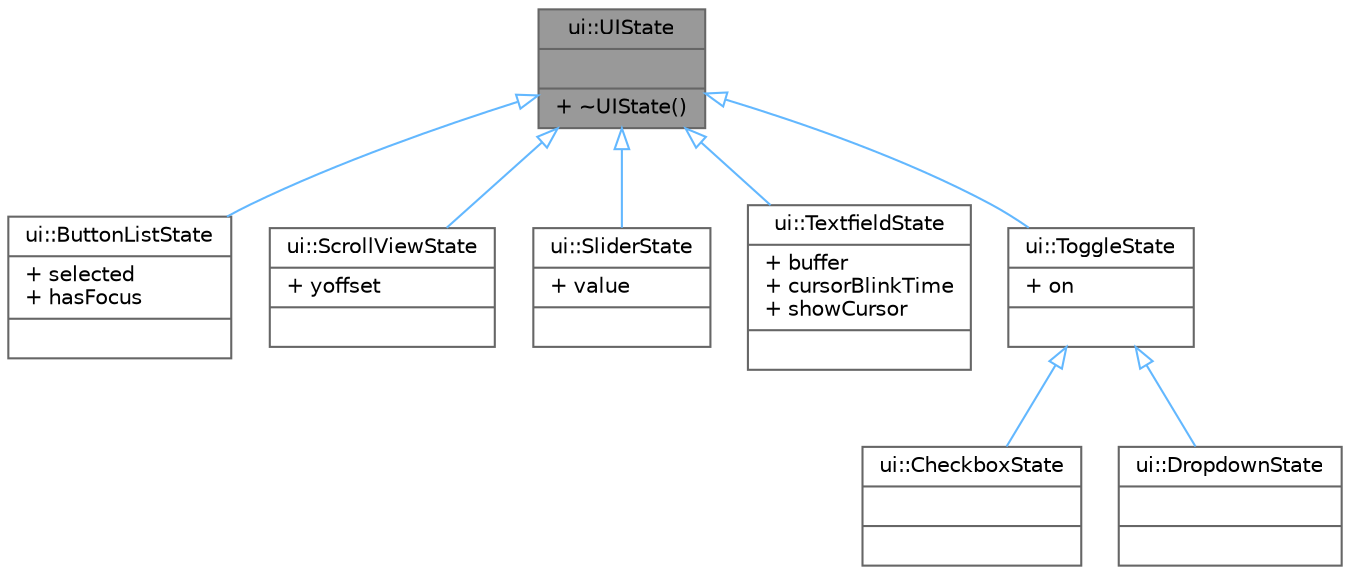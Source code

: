 digraph "ui::UIState"
{
 // LATEX_PDF_SIZE
  bgcolor="transparent";
  edge [fontname=Helvetica,fontsize=10,labelfontname=Helvetica,labelfontsize=10];
  node [fontname=Helvetica,fontsize=10,shape=box,height=0.2,width=0.4];
  Node1 [shape=record,label="{ui::UIState\n||+ ~UIState()\l}",height=0.2,width=0.4,color="gray40", fillcolor="grey60", style="filled", fontcolor="black",tooltip=" "];
  Node1 -> Node2 [dir="back",color="steelblue1",style="solid",arrowtail="onormal"];
  Node2 [shape=record,label="{ui::ButtonListState\n|+ selected\l+ hasFocus\l|}",height=0.2,width=0.4,color="gray40", fillcolor="white", style="filled",URL="$d9/d96/structui_1_1_button_list_state.html",tooltip=" "];
  Node1 -> Node3 [dir="back",color="steelblue1",style="solid",arrowtail="onormal"];
  Node3 [shape=record,label="{ui::ScrollViewState\n|+ yoffset\l|}",height=0.2,width=0.4,color="gray40", fillcolor="white", style="filled",URL="$d1/dbc/structui_1_1_scroll_view_state.html",tooltip=" "];
  Node1 -> Node4 [dir="back",color="steelblue1",style="solid",arrowtail="onormal"];
  Node4 [shape=record,label="{ui::SliderState\n|+ value\l|}",height=0.2,width=0.4,color="gray40", fillcolor="white", style="filled",URL="$de/d0b/structui_1_1_slider_state.html",tooltip=" "];
  Node1 -> Node5 [dir="back",color="steelblue1",style="solid",arrowtail="onormal"];
  Node5 [shape=record,label="{ui::TextfieldState\n|+ buffer\l+ cursorBlinkTime\l+ showCursor\l|}",height=0.2,width=0.4,color="gray40", fillcolor="white", style="filled",URL="$df/d1c/structui_1_1_textfield_state.html",tooltip=" "];
  Node1 -> Node6 [dir="back",color="steelblue1",style="solid",arrowtail="onormal"];
  Node6 [shape=record,label="{ui::ToggleState\n|+ on\l|}",height=0.2,width=0.4,color="gray40", fillcolor="white", style="filled",URL="$dd/db8/structui_1_1_toggle_state.html",tooltip=" "];
  Node6 -> Node7 [dir="back",color="steelblue1",style="solid",arrowtail="onormal"];
  Node7 [shape=record,label="{ui::CheckboxState\n||}",height=0.2,width=0.4,color="gray40", fillcolor="white", style="filled",URL="$d8/dd3/structui_1_1_checkbox_state.html",tooltip=" "];
  Node6 -> Node8 [dir="back",color="steelblue1",style="solid",arrowtail="onormal"];
  Node8 [shape=record,label="{ui::DropdownState\n||}",height=0.2,width=0.4,color="gray40", fillcolor="white", style="filled",URL="$d0/de4/structui_1_1_dropdown_state.html",tooltip=" "];
}
